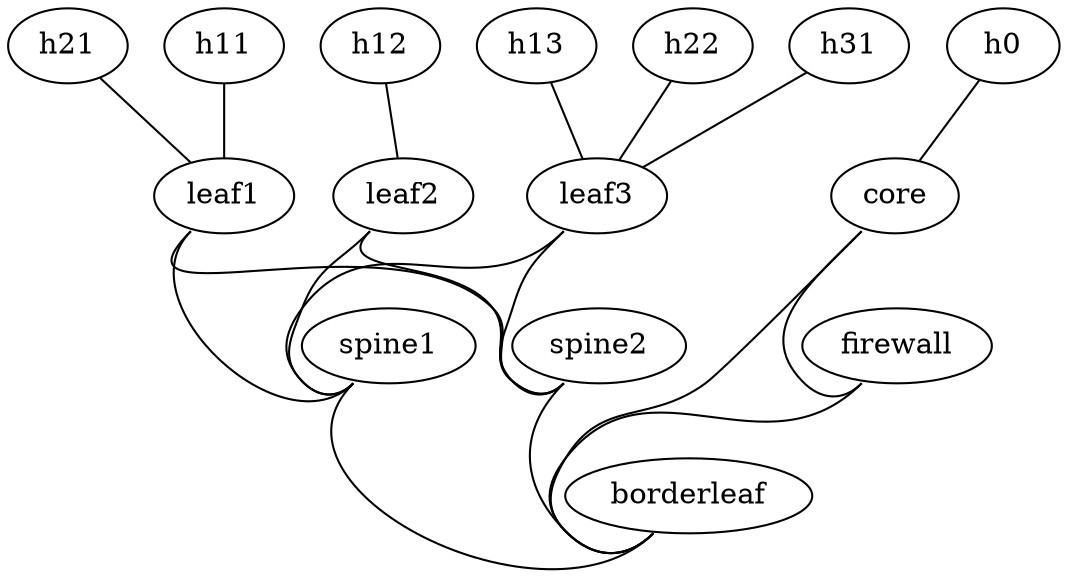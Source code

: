 graph evpnlab {
 "leaf1" [function="leaf" os="alpine-netlab" memory="200" vagrant="vagrant" ]
 "leaf2" [function="leaf" os="alpine-netlab" memory="200" vagrant="vagrant" ]
 "leaf3" [function="leaf" os="alpine-netlab" memory="200" vagrant="vagrant" ]
 "spine1" [function="spine" os="alpine-netlab" memory="200" vagrant="vagrant" ]
 "spine2" [function="spine" os="alpine-netlab" memory="200" vagrant="vagrant" ]
 "h11" [function="host" memory="128" vagrant="vagrant" ]
 "h12" [function="host" memory="128" vagrant="vagrant" ]
 "h13" [function="host" memory="128" vagrant="vagrant" ]
 "h21" [function="host" memory="128" vagrant="vagrant" ]
 "h22" [function="host" memory="128" vagrant="vagrant" ]
 "h31" [function="host" memory="128" vagrant="vagrant" ]
 "h0" [function="host" memory="128" vagrant="vagrant" ]
 "borderleaf" [function="leaf" os="alpine-netlab" memory="200" vagrant="vagrant" ]
 "core" [function="exit" os="alpine-netlab" memory="200" vagrant="vagrant" ]
 "firewall" [function="exit" os="alpine-netlab" memory="200" vagrant="vagrant" ]


 "leaf1":"swp1" -- "spine1":"swp1"
 "leaf2":"swp1" -- "spine1":"swp2"
 "leaf3":"swp1" -- "spine1":"swp3"
 "leaf1":"swp2" -- "spine2":"swp1"
 "leaf2":"swp2" -- "spine2":"swp2"
 "leaf3":"swp2" -- "spine2":"swp3"

 "spine1":"swp10" -- "borderleaf":"swp1"
 "spine2":"swp10" -- "borderleaf":"swp2"

 "core":"swp1" -- "borderleaf":"swp3"
 "firewall":"swp1" -- "borderleaf":"swp4"
 "core":"swp2" -- "firewall":"swp2"


 "h11":"eth1" -- "leaf1":"eth1" [left_mac="00:03:00:11:11:01"]
 "h12":"eth1" -- "leaf2":"eth1" [left_mac="00:03:00:11:11:02"]
 "h13":"eth1" -- "leaf3":"eth12" [left_mac="00:03:00:22:22:01"]
 "h21":"eth1" -- "leaf1":"eth2" [left_mac="00:03:00:22:22:02"]
 "h22":"eth1" -- "leaf3":"eth2" [left_mac="00:03:00:33:33:01"]
 "h31":"eth1" -- "leaf3":"eth3" [left_mac="00:03:00:33:33:02"]
 "h0":"eth1" -- "core":"eth1" [left_mac="00:03:00:44:44:01"]

}